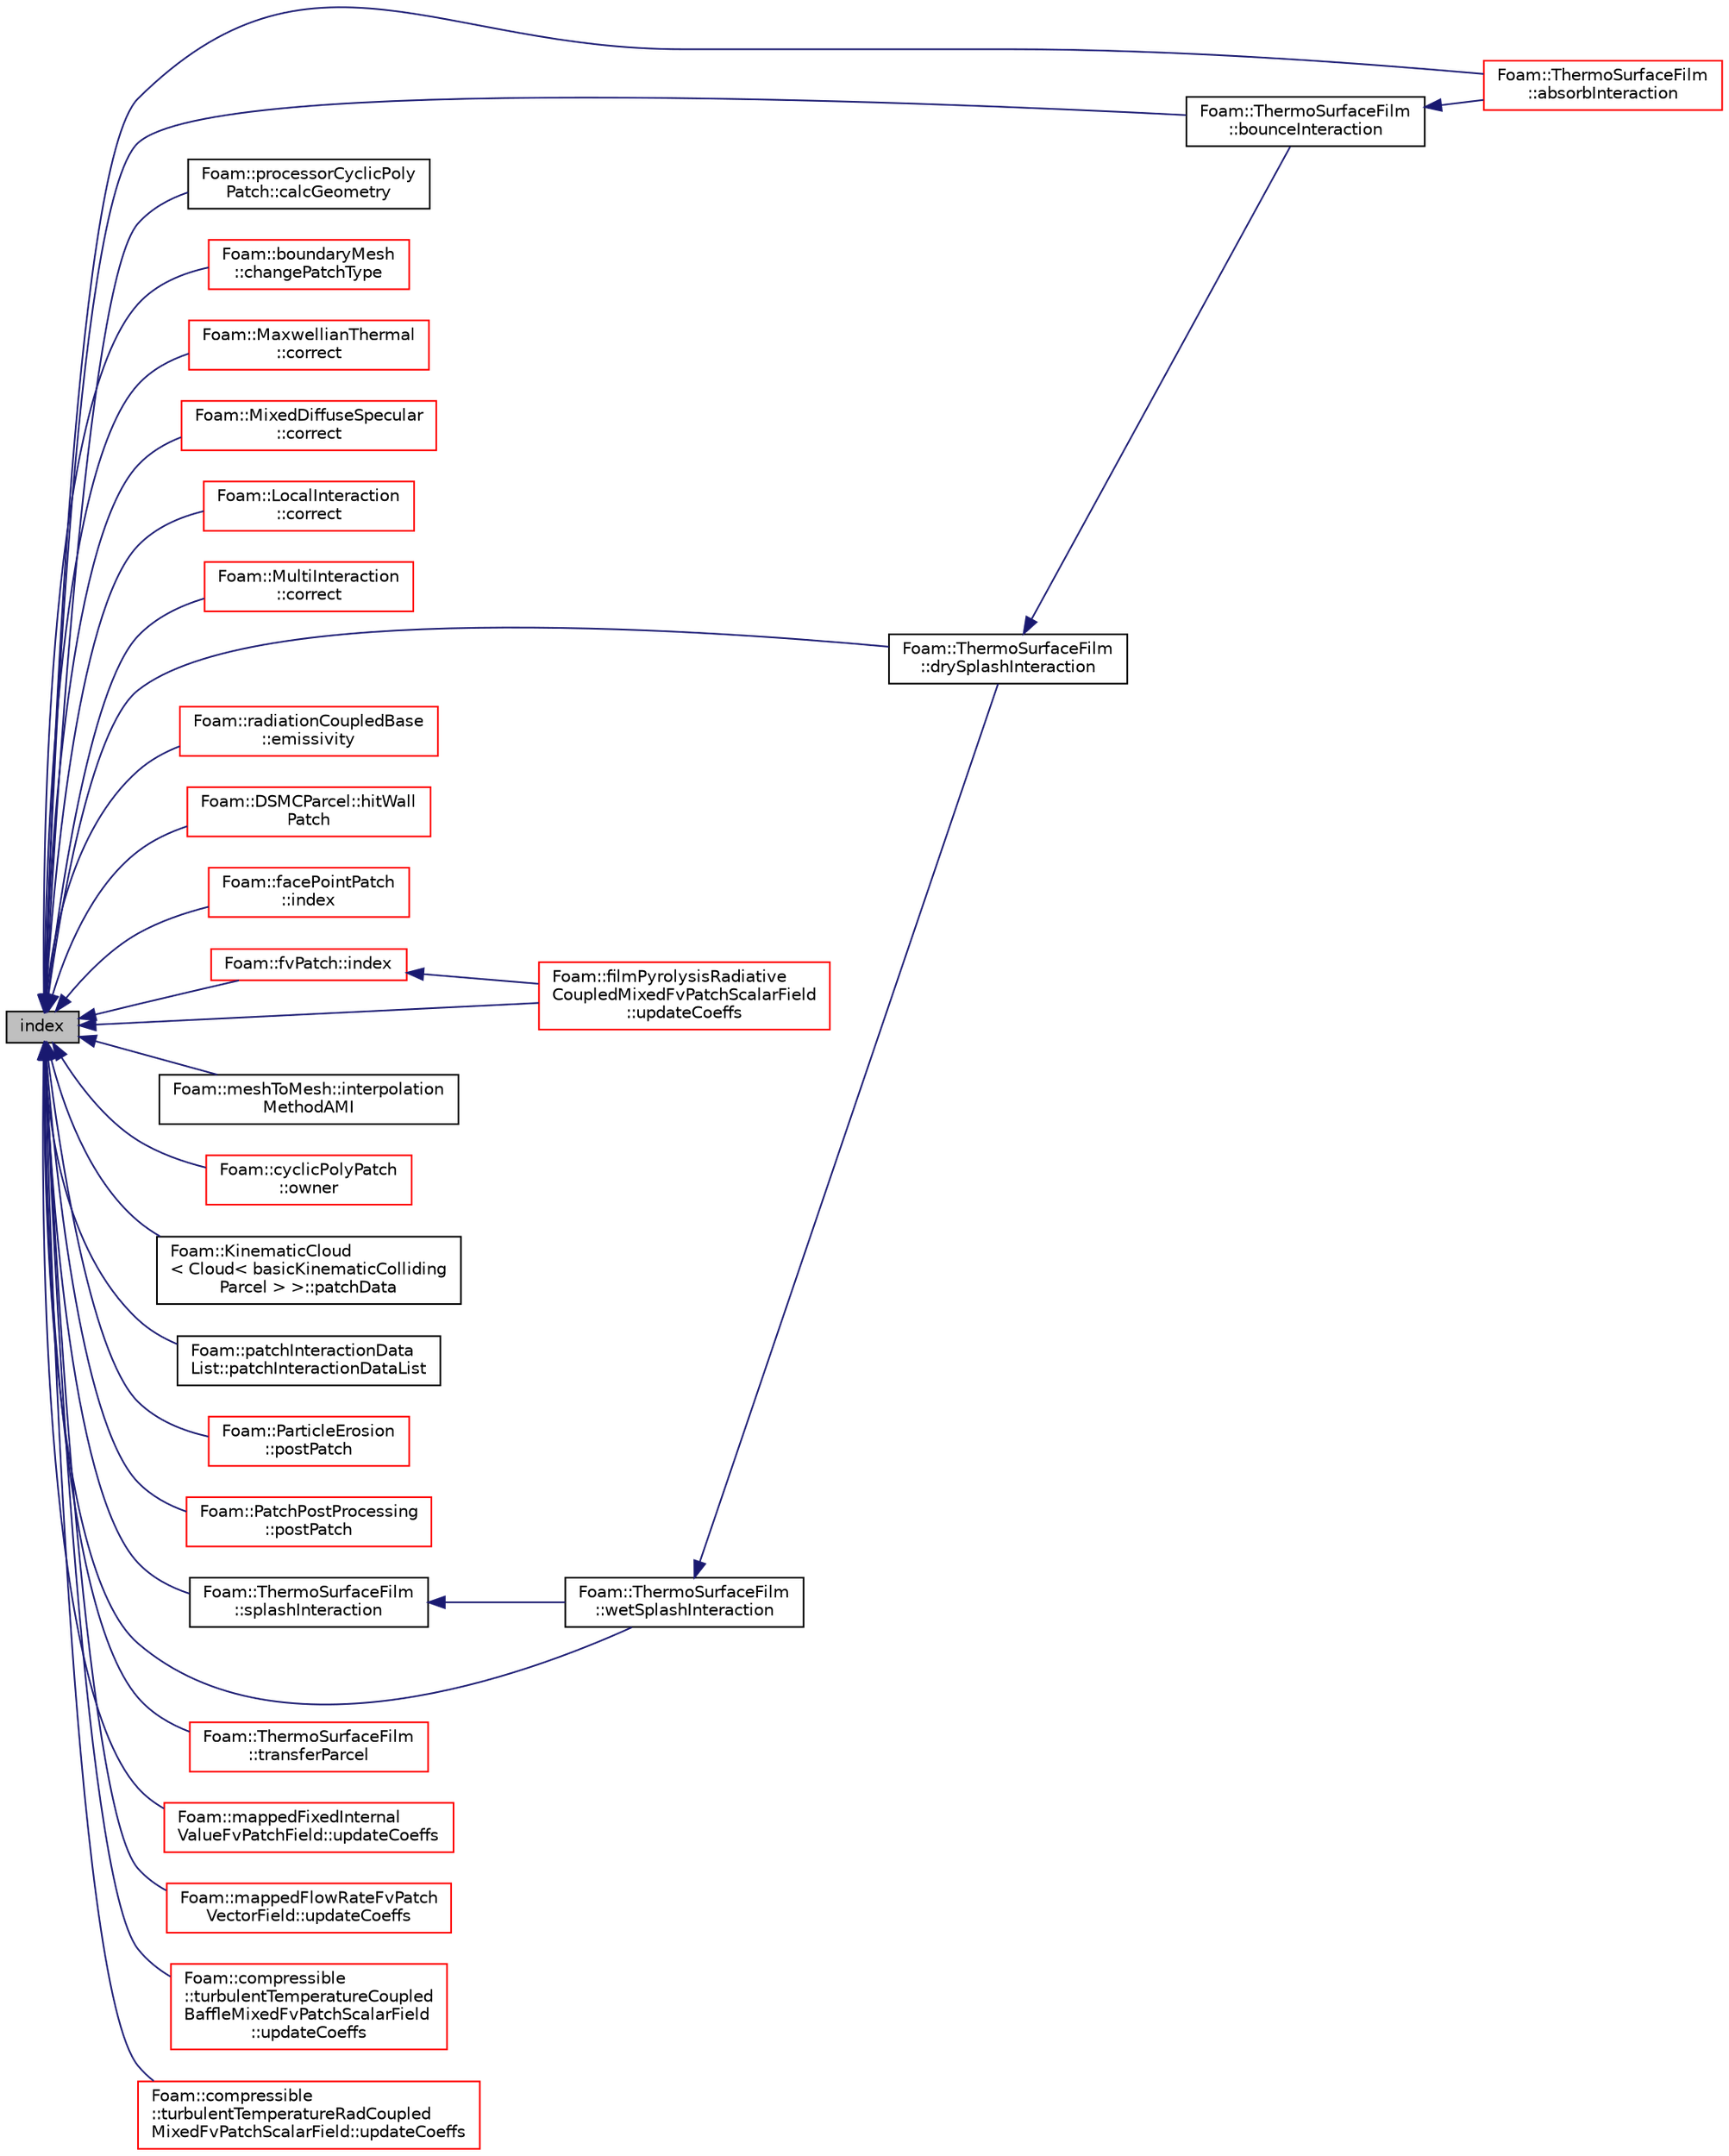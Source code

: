 digraph "index"
{
  bgcolor="transparent";
  edge [fontname="Helvetica",fontsize="10",labelfontname="Helvetica",labelfontsize="10"];
  node [fontname="Helvetica",fontsize="10",shape=record];
  rankdir="LR";
  Node322 [label="index",height=0.2,width=0.4,color="black", fillcolor="grey75", style="filled", fontcolor="black"];
  Node322 -> Node323 [dir="back",color="midnightblue",fontsize="10",style="solid",fontname="Helvetica"];
  Node323 [label="Foam::ThermoSurfaceFilm\l::absorbInteraction",height=0.2,width=0.4,color="red",URL="$a25505.html#a154ff86deff781e5ad143bf0f6d6e657",tooltip="Absorb parcel into film. "];
  Node322 -> Node328 [dir="back",color="midnightblue",fontsize="10",style="solid",fontname="Helvetica"];
  Node328 [label="Foam::ThermoSurfaceFilm\l::bounceInteraction",height=0.2,width=0.4,color="black",URL="$a25505.html#a7db412e799a01f4370fe2fb16f941862",tooltip="Bounce parcel (flip parcel normal velocity) "];
  Node328 -> Node323 [dir="back",color="midnightblue",fontsize="10",style="solid",fontname="Helvetica"];
  Node322 -> Node329 [dir="back",color="midnightblue",fontsize="10",style="solid",fontname="Helvetica"];
  Node329 [label="Foam::processorCyclicPoly\lPatch::calcGeometry",height=0.2,width=0.4,color="black",URL="$a28613.html#a99ee15e7e7eff38649dece8470111742",tooltip="Calculate the patch geometry with externally. "];
  Node322 -> Node330 [dir="back",color="midnightblue",fontsize="10",style="solid",fontname="Helvetica"];
  Node330 [label="Foam::boundaryMesh\l::changePatchType",height=0.2,width=0.4,color="red",URL="$a22169.html#ae598cc11969a83a0ecf2be3e967948dd",tooltip="Change patch. "];
  Node322 -> Node333 [dir="back",color="midnightblue",fontsize="10",style="solid",fontname="Helvetica"];
  Node333 [label="Foam::MaxwellianThermal\l::correct",height=0.2,width=0.4,color="red",URL="$a24853.html#a881dca43d304d4d744b6e48dac4439b1",tooltip="Apply wall correction. "];
  Node322 -> Node335 [dir="back",color="midnightblue",fontsize="10",style="solid",fontname="Helvetica"];
  Node335 [label="Foam::MixedDiffuseSpecular\l::correct",height=0.2,width=0.4,color="red",URL="$a24857.html#a881dca43d304d4d744b6e48dac4439b1",tooltip="Apply wall correction. "];
  Node322 -> Node337 [dir="back",color="midnightblue",fontsize="10",style="solid",fontname="Helvetica"];
  Node337 [label="Foam::LocalInteraction\l::correct",height=0.2,width=0.4,color="red",URL="$a25301.html#aa1b559cf24cdec3d37b45e290079352d",tooltip="Apply velocity correction. "];
  Node322 -> Node340 [dir="back",color="midnightblue",fontsize="10",style="solid",fontname="Helvetica"];
  Node340 [label="Foam::MultiInteraction\l::correct",height=0.2,width=0.4,color="red",URL="$a25313.html#aa1b559cf24cdec3d37b45e290079352d",tooltip="Apply velocity correction. "];
  Node322 -> Node343 [dir="back",color="midnightblue",fontsize="10",style="solid",fontname="Helvetica"];
  Node343 [label="Foam::ThermoSurfaceFilm\l::drySplashInteraction",height=0.2,width=0.4,color="black",URL="$a25505.html#ab9999d268de13beec5daa1b2326b327b",tooltip="Parcel interaction with dry surface. "];
  Node343 -> Node328 [dir="back",color="midnightblue",fontsize="10",style="solid",fontname="Helvetica"];
  Node322 -> Node344 [dir="back",color="midnightblue",fontsize="10",style="solid",fontname="Helvetica"];
  Node344 [label="Foam::radiationCoupledBase\l::emissivity",height=0.2,width=0.4,color="red",URL="$a31341.html#a7db0692125f65db90f74422c70f29f3c",tooltip="Calculate corresponding emissivity field. "];
  Node322 -> Node351 [dir="back",color="midnightblue",fontsize="10",style="solid",fontname="Helvetica"];
  Node351 [label="Foam::DSMCParcel::hitWall\lPatch",height=0.2,width=0.4,color="red",URL="$a24817.html#a2f016956a18640904586b7df825867c8",tooltip="Overridable function to handle the particle hitting a wallPatch. "];
  Node322 -> Node356 [dir="back",color="midnightblue",fontsize="10",style="solid",fontname="Helvetica"];
  Node356 [label="Foam::facePointPatch\l::index",height=0.2,width=0.4,color="red",URL="$a28473.html#a3a0e8421624386fd1af3c3943ea29049",tooltip="Return the index of this patch in the pointBoundaryMesh. "];
  Node322 -> Node369 [dir="back",color="midnightblue",fontsize="10",style="solid",fontname="Helvetica"];
  Node369 [label="Foam::fvPatch::index",height=0.2,width=0.4,color="red",URL="$a23693.html#a4a438520bb14406481732edc13c119c7",tooltip="Return the index of this patch in the fvBoundaryMesh. "];
  Node369 -> Node411 [dir="back",color="midnightblue",fontsize="10",style="solid",fontname="Helvetica"];
  Node411 [label="Foam::filmPyrolysisRadiative\lCoupledMixedFvPatchScalarField\l::updateCoeffs",height=0.2,width=0.4,color="red",URL="$a30057.html#a7e24eafac629d3733181cd942d4c902f",tooltip="Update the coefficients associated with the patch field. "];
  Node322 -> Node452 [dir="back",color="midnightblue",fontsize="10",style="solid",fontname="Helvetica"];
  Node452 [label="Foam::meshToMesh::interpolation\lMethodAMI",height=0.2,width=0.4,color="black",URL="$a30521.html#aef7049b730f1c37232e66c147569b92b",tooltip="Conversion between mesh and patch interpolation methods. "];
  Node322 -> Node453 [dir="back",color="midnightblue",fontsize="10",style="solid",fontname="Helvetica"];
  Node453 [label="Foam::cyclicPolyPatch\l::owner",height=0.2,width=0.4,color="red",URL="$a28589.html#a357c5e37e5d7c583fa172625b8c11009",tooltip="Does this side own the patch ? "];
  Node322 -> Node693 [dir="back",color="midnightblue",fontsize="10",style="solid",fontname="Helvetica"];
  Node693 [label="Foam::KinematicCloud\l\< Cloud\< basicKinematicColliding\lParcel \> \>::patchData",height=0.2,width=0.4,color="black",URL="$a24913.html#a2eff1b00206c129426b7d92f21f50ed7",tooltip="Calculate the patch normal and velocity to interact with,. "];
  Node322 -> Node694 [dir="back",color="midnightblue",fontsize="10",style="solid",fontname="Helvetica"];
  Node694 [label="Foam::patchInteractionData\lList::patchInteractionDataList",height=0.2,width=0.4,color="black",URL="$a25309.html#a6ceb0b9c160f0dffd9ce6257b8521a8f",tooltip="Construct from Istream. "];
  Node322 -> Node695 [dir="back",color="midnightblue",fontsize="10",style="solid",fontname="Helvetica"];
  Node695 [label="Foam::ParticleErosion\l::postPatch",height=0.2,width=0.4,color="red",URL="$a25113.html#a77147582d9be96def68967af52d9784b",tooltip="Post-patch hook. "];
  Node322 -> Node698 [dir="back",color="midnightblue",fontsize="10",style="solid",fontname="Helvetica"];
  Node698 [label="Foam::PatchPostProcessing\l::postPatch",height=0.2,width=0.4,color="red",URL="$a25125.html#a77147582d9be96def68967af52d9784b",tooltip="Post-patch hook. "];
  Node322 -> Node701 [dir="back",color="midnightblue",fontsize="10",style="solid",fontname="Helvetica"];
  Node701 [label="Foam::ThermoSurfaceFilm\l::splashInteraction",height=0.2,width=0.4,color="black",URL="$a25505.html#abd922aa271ed8fbecdc24d7c4c1aa8e0",tooltip="Bai parcel splash interaction model. "];
  Node701 -> Node702 [dir="back",color="midnightblue",fontsize="10",style="solid",fontname="Helvetica"];
  Node702 [label="Foam::ThermoSurfaceFilm\l::wetSplashInteraction",height=0.2,width=0.4,color="black",URL="$a25505.html#aef39bd50a1c5b103a503498a2669b3f3",tooltip="Parcel interaction with wetted surface. "];
  Node702 -> Node343 [dir="back",color="midnightblue",fontsize="10",style="solid",fontname="Helvetica"];
  Node322 -> Node703 [dir="back",color="midnightblue",fontsize="10",style="solid",fontname="Helvetica"];
  Node703 [label="Foam::ThermoSurfaceFilm\l::transferParcel",height=0.2,width=0.4,color="red",URL="$a25505.html#af3f1c3e45a0819d21913ec81e6de7525",tooltip="Transfer parcel from cloud to surface film. "];
  Node322 -> Node706 [dir="back",color="midnightblue",fontsize="10",style="solid",fontname="Helvetica"];
  Node706 [label="Foam::mappedFixedInternal\lValueFvPatchField::updateCoeffs",height=0.2,width=0.4,color="red",URL="$a22969.html#a7e24eafac629d3733181cd942d4c902f",tooltip="Update the coefficients associated with the patch field. "];
  Node322 -> Node708 [dir="back",color="midnightblue",fontsize="10",style="solid",fontname="Helvetica"];
  Node708 [label="Foam::mappedFlowRateFvPatch\lVectorField::updateCoeffs",height=0.2,width=0.4,color="red",URL="$a22981.html#a7e24eafac629d3733181cd942d4c902f",tooltip="Update the coefficients associated with the patch field. "];
  Node322 -> Node409 [dir="back",color="midnightblue",fontsize="10",style="solid",fontname="Helvetica"];
  Node409 [label="Foam::compressible\l::turbulentTemperatureCoupled\lBaffleMixedFvPatchScalarField\l::updateCoeffs",height=0.2,width=0.4,color="red",URL="$a32021.html#a7e24eafac629d3733181cd942d4c902f",tooltip="Update the coefficients associated with the patch field. "];
  Node322 -> Node411 [dir="back",color="midnightblue",fontsize="10",style="solid",fontname="Helvetica"];
  Node322 -> Node413 [dir="back",color="midnightblue",fontsize="10",style="solid",fontname="Helvetica"];
  Node413 [label="Foam::compressible\l::turbulentTemperatureRadCoupled\lMixedFvPatchScalarField::updateCoeffs",height=0.2,width=0.4,color="red",URL="$a32025.html#a7e24eafac629d3733181cd942d4c902f",tooltip="Update the coefficients associated with the patch field. "];
  Node322 -> Node702 [dir="back",color="midnightblue",fontsize="10",style="solid",fontname="Helvetica"];
}
